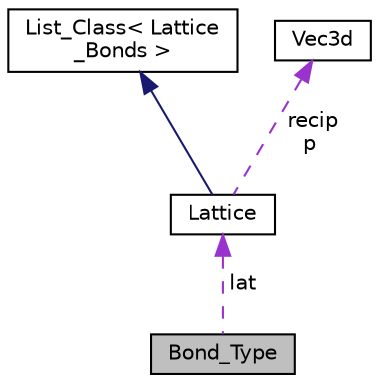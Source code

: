 digraph "Bond_Type"
{
  edge [fontname="Helvetica",fontsize="10",labelfontname="Helvetica",labelfontsize="10"];
  node [fontname="Helvetica",fontsize="10",shape=record];
  Node1 [label="Bond_Type",height=0.2,width=0.4,color="black", fillcolor="grey75", style="filled", fontcolor="black"];
  Node2 -> Node1 [dir="back",color="darkorchid3",fontsize="10",style="dashed",label=" lat" ,fontname="Helvetica"];
  Node2 [label="Lattice",height=0.2,width=0.4,color="black", fillcolor="white", style="filled",URL="$classLattice.html"];
  Node3 -> Node2 [dir="back",color="midnightblue",fontsize="10",style="solid",fontname="Helvetica"];
  Node3 [label="List_Class\< Lattice\l_Bonds \>",height=0.2,width=0.4,color="black", fillcolor="white", style="filled",URL="$classList__Class.html"];
  Node4 -> Node2 [dir="back",color="darkorchid3",fontsize="10",style="dashed",label=" recip\np" ,fontname="Helvetica"];
  Node4 [label="Vec3d",height=0.2,width=0.4,color="black", fillcolor="white", style="filled",URL="$classVec3d.html",tooltip="Class to store positions and to handle operations on 3d vectors. "];
}
